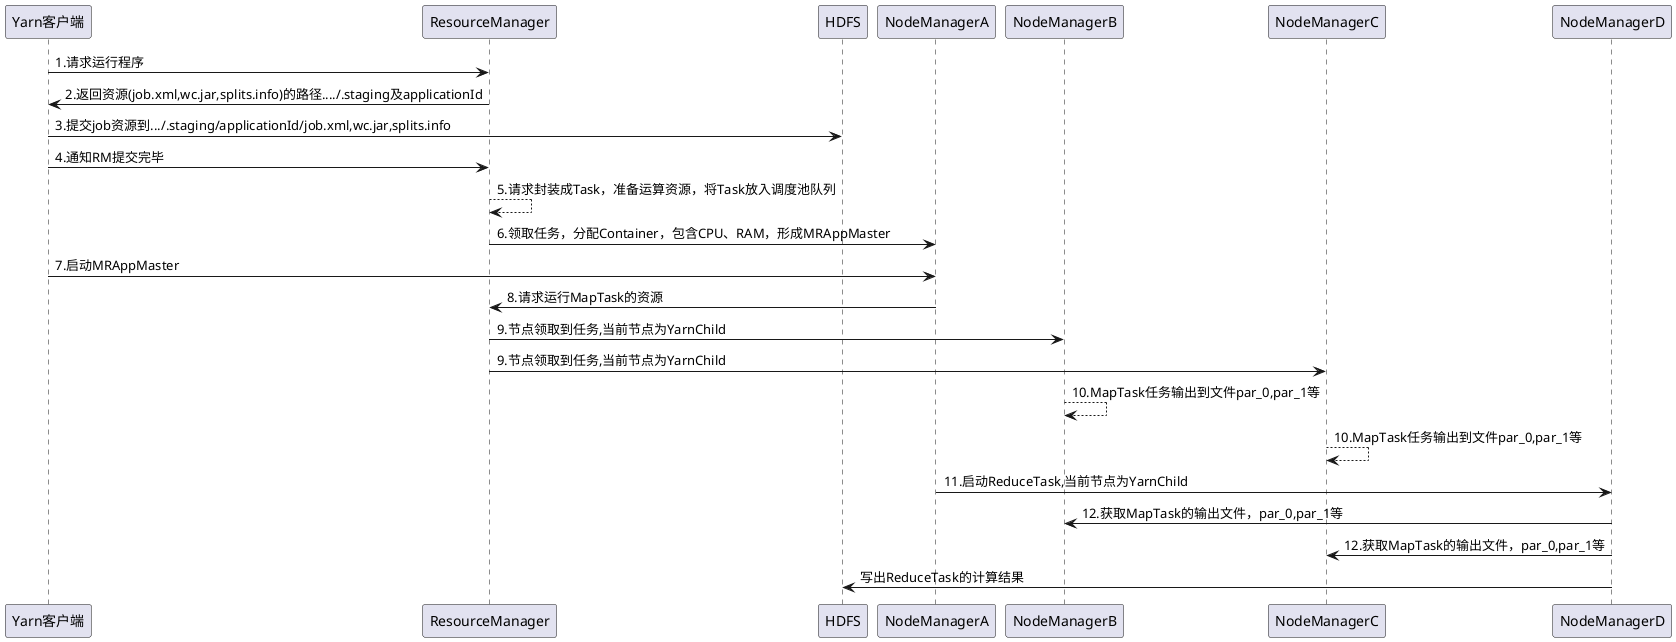 @startuml
Yarn客户端 -> ResourceManager:1.请求运行程序
ResourceManager -> Yarn客户端:2.返回资源(job.xml,wc.jar,splits.info)的路径..../.staging及applicationId
Yarn客户端 -> HDFS:3.提交job资源到.../.staging/applicationId/job.xml,wc.jar,splits.info
Yarn客户端 -> ResourceManager:4.通知RM提交完毕
ResourceManager --> ResourceManager:5.请求封装成Task，准备运算资源，将Task放入调度池队列
ResourceManager -> NodeManagerA:6.领取任务，分配Container，包含CPU、RAM，形成MRAppMaster
Yarn客户端 -> NodeManagerA:7.启动MRAppMaster
NodeManagerA -> ResourceManager:8.请求运行MapTask的资源
ResourceManager -> NodeManagerB:9.节点领取到任务,当前节点为YarnChild
ResourceManager -> NodeManagerC:9.节点领取到任务,当前节点为YarnChild
NodeManagerB --> NodeManagerB:10.MapTask任务输出到文件par_0,par_1等
NodeManagerC --> NodeManagerC:10.MapTask任务输出到文件par_0,par_1等
NodeManagerA -> NodeManagerD:11.启动ReduceTask,当前节点为YarnChild
NodeManagerD -> NodeManagerB:12.获取MapTask的输出文件，par_0,par_1等
NodeManagerD -> NodeManagerC:12.获取MapTask的输出文件，par_0,par_1等
NodeManagerD -> HDFS:写出ReduceTask的计算结果
@enduml